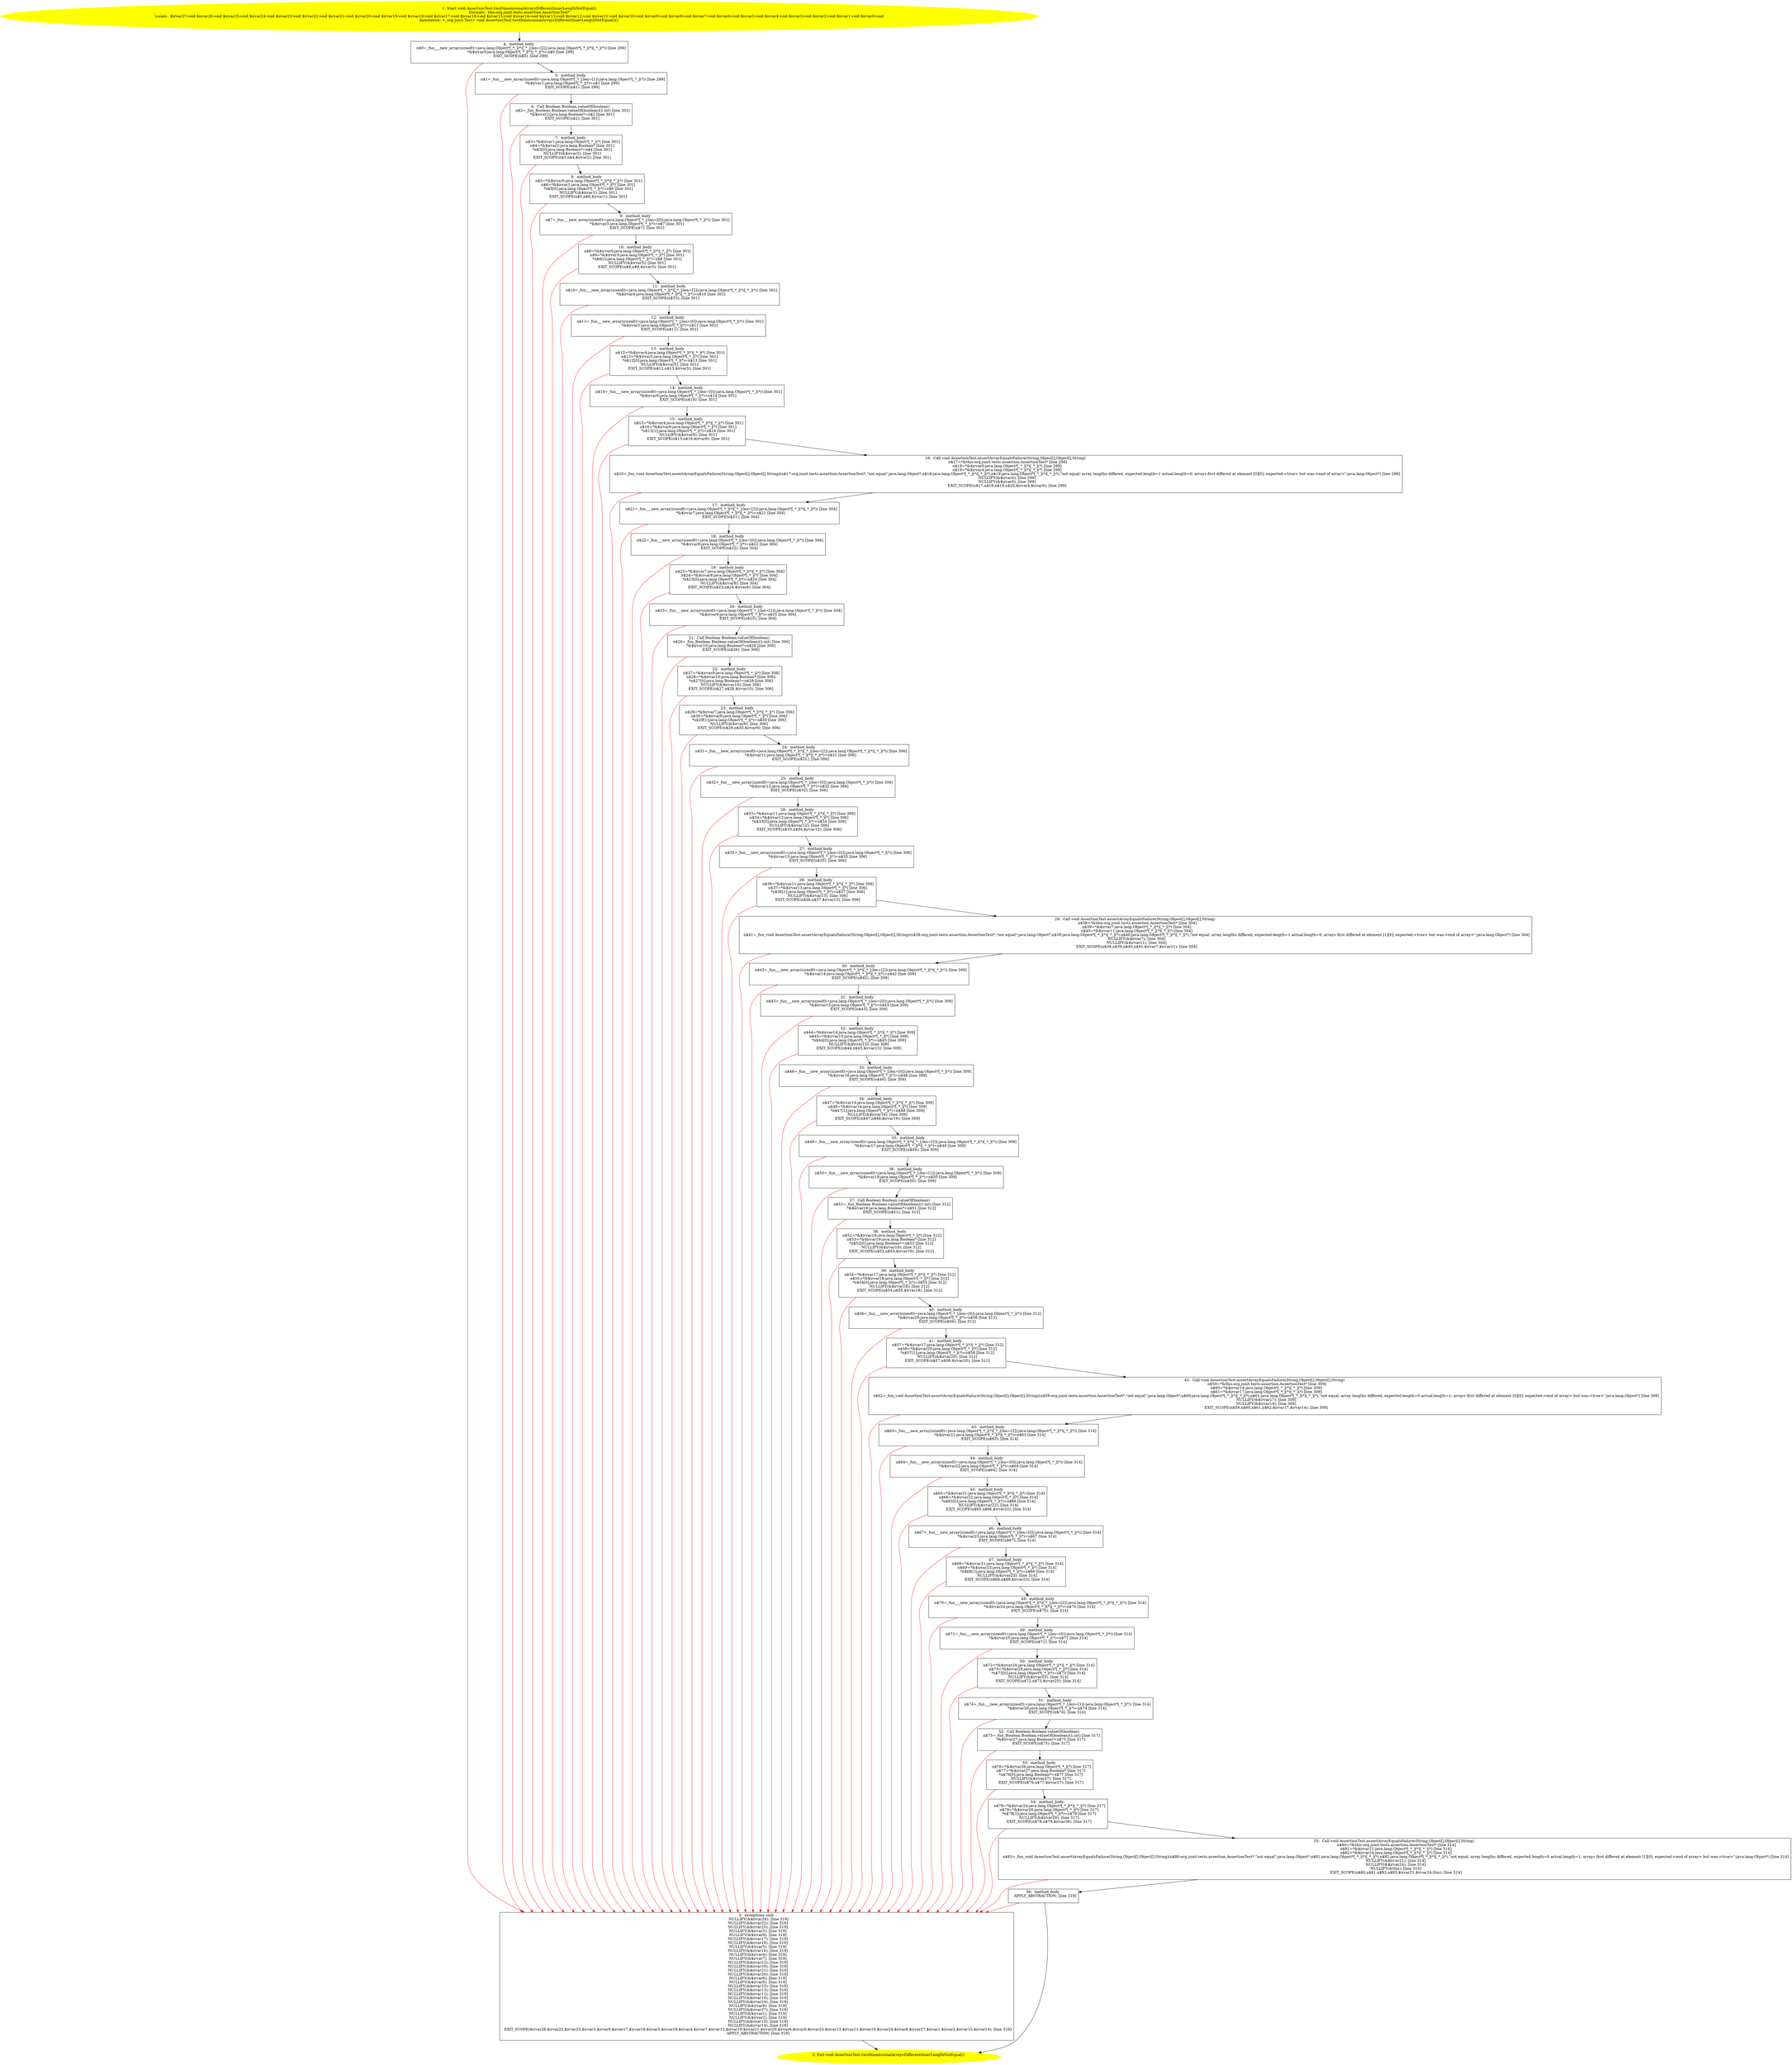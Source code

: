 /* @generated */
digraph cfg {
"org.junit.tests.assertion.AssertionTest.twoDimensionalArraysDifferentInnerLengthNotEqual():void.c1181787dd96aa5a1380b27e27a61a68_1" [label="1: Start void AssertionTest.twoDimensionalArraysDifferentInnerLengthNotEqual()\nFormals:  this:org.junit.tests.assertion.AssertionTest*\nLocals:  $irvar27:void $irvar26:void $irvar25:void $irvar24:void $irvar23:void $irvar22:void $irvar21:void $irvar20:void $irvar19:void $irvar18:void $irvar17:void $irvar16:void $irvar15:void $irvar14:void $irvar13:void $irvar12:void $irvar11:void $irvar10:void $irvar9:void $irvar8:void $irvar7:void $irvar6:void $irvar5:void $irvar4:void $irvar3:void $irvar2:void $irvar1:void $irvar0:void\nAnnotation: <_org.junit.Test> void AssertionTest.twoDimensionalArraysDifferentInnerLengthNotEqual()() \n  " color=yellow style=filled]
	

	 "org.junit.tests.assertion.AssertionTest.twoDimensionalArraysDifferentInnerLengthNotEqual():void.c1181787dd96aa5a1380b27e27a61a68_1" -> "org.junit.tests.assertion.AssertionTest.twoDimensionalArraysDifferentInnerLengthNotEqual():void.c1181787dd96aa5a1380b27e27a61a68_4" ;
"org.junit.tests.assertion.AssertionTest.twoDimensionalArraysDifferentInnerLengthNotEqual():void.c1181787dd96aa5a1380b27e27a61a68_2" [label="2: Exit void AssertionTest.twoDimensionalArraysDifferentInnerLengthNotEqual() \n  " color=yellow style=filled]
	

"org.junit.tests.assertion.AssertionTest.twoDimensionalArraysDifferentInnerLengthNotEqual():void.c1181787dd96aa5a1380b27e27a61a68_3" [label="3:  exceptions sink \n   NULLIFY(&$irvar26); [line 319]\n  NULLIFY(&$irvar22); [line 319]\n  NULLIFY(&$irvar25); [line 319]\n  NULLIFY(&$irvar3); [line 319]\n  NULLIFY(&$irvar9); [line 319]\n  NULLIFY(&$irvar17); [line 319]\n  NULLIFY(&$irvar18); [line 319]\n  NULLIFY(&$irvar5); [line 319]\n  NULLIFY(&$irvar16); [line 319]\n  NULLIFY(&$irvar4); [line 319]\n  NULLIFY(&$irvar7); [line 319]\n  NULLIFY(&$irvar12); [line 319]\n  NULLIFY(&$irvar19); [line 319]\n  NULLIFY(&$irvar21); [line 319]\n  NULLIFY(&$irvar20); [line 319]\n  NULLIFY(&$irvar6); [line 319]\n  NULLIFY(&$irvar0); [line 319]\n  NULLIFY(&$irvar23); [line 319]\n  NULLIFY(&$irvar13); [line 319]\n  NULLIFY(&$irvar11); [line 319]\n  NULLIFY(&$irvar10); [line 319]\n  NULLIFY(&$irvar24); [line 319]\n  NULLIFY(&$irvar8); [line 319]\n  NULLIFY(&$irvar27); [line 319]\n  NULLIFY(&$irvar1); [line 319]\n  NULLIFY(&$irvar2); [line 319]\n  NULLIFY(&$irvar15); [line 319]\n  NULLIFY(&$irvar14); [line 319]\n  EXIT_SCOPE($irvar26,$irvar22,$irvar25,$irvar3,$irvar9,$irvar17,$irvar18,$irvar5,$irvar16,$irvar4,$irvar7,$irvar12,$irvar19,$irvar21,$irvar20,$irvar6,$irvar0,$irvar23,$irvar13,$irvar11,$irvar10,$irvar24,$irvar8,$irvar27,$irvar1,$irvar2,$irvar15,$irvar14); [line 319]\n  APPLY_ABSTRACTION; [line 319]\n " shape="box"]
	

	 "org.junit.tests.assertion.AssertionTest.twoDimensionalArraysDifferentInnerLengthNotEqual():void.c1181787dd96aa5a1380b27e27a61a68_3" -> "org.junit.tests.assertion.AssertionTest.twoDimensionalArraysDifferentInnerLengthNotEqual():void.c1181787dd96aa5a1380b27e27a61a68_2" ;
"org.junit.tests.assertion.AssertionTest.twoDimensionalArraysDifferentInnerLengthNotEqual():void.c1181787dd96aa5a1380b27e27a61a68_4" [label="4:  method_body \n   n$0=_fun___new_array(sizeof(t=java.lang.Object*[_*_](*)[_*_];len=[2]):java.lang.Object*[_*_](*)[_*_](*)) [line 299]\n  *&$irvar0:java.lang.Object*[_*_](*)[_*_](*)=n$0 [line 299]\n  EXIT_SCOPE(n$0); [line 299]\n " shape="box"]
	

	 "org.junit.tests.assertion.AssertionTest.twoDimensionalArraysDifferentInnerLengthNotEqual():void.c1181787dd96aa5a1380b27e27a61a68_4" -> "org.junit.tests.assertion.AssertionTest.twoDimensionalArraysDifferentInnerLengthNotEqual():void.c1181787dd96aa5a1380b27e27a61a68_5" ;
	 "org.junit.tests.assertion.AssertionTest.twoDimensionalArraysDifferentInnerLengthNotEqual():void.c1181787dd96aa5a1380b27e27a61a68_4" -> "org.junit.tests.assertion.AssertionTest.twoDimensionalArraysDifferentInnerLengthNotEqual():void.c1181787dd96aa5a1380b27e27a61a68_3" [color="red" ];
"org.junit.tests.assertion.AssertionTest.twoDimensionalArraysDifferentInnerLengthNotEqual():void.c1181787dd96aa5a1380b27e27a61a68_5" [label="5:  method_body \n   n$1=_fun___new_array(sizeof(t=java.lang.Object*[_*_];len=[1]):java.lang.Object*[_*_](*)) [line 299]\n  *&$irvar1:java.lang.Object*[_*_](*)=n$1 [line 299]\n  EXIT_SCOPE(n$1); [line 299]\n " shape="box"]
	

	 "org.junit.tests.assertion.AssertionTest.twoDimensionalArraysDifferentInnerLengthNotEqual():void.c1181787dd96aa5a1380b27e27a61a68_5" -> "org.junit.tests.assertion.AssertionTest.twoDimensionalArraysDifferentInnerLengthNotEqual():void.c1181787dd96aa5a1380b27e27a61a68_6" ;
	 "org.junit.tests.assertion.AssertionTest.twoDimensionalArraysDifferentInnerLengthNotEqual():void.c1181787dd96aa5a1380b27e27a61a68_5" -> "org.junit.tests.assertion.AssertionTest.twoDimensionalArraysDifferentInnerLengthNotEqual():void.c1181787dd96aa5a1380b27e27a61a68_3" [color="red" ];
"org.junit.tests.assertion.AssertionTest.twoDimensionalArraysDifferentInnerLengthNotEqual():void.c1181787dd96aa5a1380b27e27a61a68_6" [label="6:  Call Boolean Boolean.valueOf(boolean) \n   n$2=_fun_Boolean Boolean.valueOf(boolean)(1:int) [line 301]\n  *&$irvar2:java.lang.Boolean*=n$2 [line 301]\n  EXIT_SCOPE(n$2); [line 301]\n " shape="box"]
	

	 "org.junit.tests.assertion.AssertionTest.twoDimensionalArraysDifferentInnerLengthNotEqual():void.c1181787dd96aa5a1380b27e27a61a68_6" -> "org.junit.tests.assertion.AssertionTest.twoDimensionalArraysDifferentInnerLengthNotEqual():void.c1181787dd96aa5a1380b27e27a61a68_7" ;
	 "org.junit.tests.assertion.AssertionTest.twoDimensionalArraysDifferentInnerLengthNotEqual():void.c1181787dd96aa5a1380b27e27a61a68_6" -> "org.junit.tests.assertion.AssertionTest.twoDimensionalArraysDifferentInnerLengthNotEqual():void.c1181787dd96aa5a1380b27e27a61a68_3" [color="red" ];
"org.junit.tests.assertion.AssertionTest.twoDimensionalArraysDifferentInnerLengthNotEqual():void.c1181787dd96aa5a1380b27e27a61a68_7" [label="7:  method_body \n   n$3=*&$irvar1:java.lang.Object*[_*_](*) [line 301]\n  n$4=*&$irvar2:java.lang.Boolean* [line 301]\n  *n$3[0]:java.lang.Boolean*=n$4 [line 301]\n  NULLIFY(&$irvar2); [line 301]\n  EXIT_SCOPE(n$3,n$4,$irvar2); [line 301]\n " shape="box"]
	

	 "org.junit.tests.assertion.AssertionTest.twoDimensionalArraysDifferentInnerLengthNotEqual():void.c1181787dd96aa5a1380b27e27a61a68_7" -> "org.junit.tests.assertion.AssertionTest.twoDimensionalArraysDifferentInnerLengthNotEqual():void.c1181787dd96aa5a1380b27e27a61a68_8" ;
	 "org.junit.tests.assertion.AssertionTest.twoDimensionalArraysDifferentInnerLengthNotEqual():void.c1181787dd96aa5a1380b27e27a61a68_7" -> "org.junit.tests.assertion.AssertionTest.twoDimensionalArraysDifferentInnerLengthNotEqual():void.c1181787dd96aa5a1380b27e27a61a68_3" [color="red" ];
"org.junit.tests.assertion.AssertionTest.twoDimensionalArraysDifferentInnerLengthNotEqual():void.c1181787dd96aa5a1380b27e27a61a68_8" [label="8:  method_body \n   n$5=*&$irvar0:java.lang.Object*[_*_](*)[_*_](*) [line 301]\n  n$6=*&$irvar1:java.lang.Object*[_*_](*) [line 301]\n  *n$5[0]:java.lang.Object*[_*_](*)=n$6 [line 301]\n  NULLIFY(&$irvar1); [line 301]\n  EXIT_SCOPE(n$5,n$6,$irvar1); [line 301]\n " shape="box"]
	

	 "org.junit.tests.assertion.AssertionTest.twoDimensionalArraysDifferentInnerLengthNotEqual():void.c1181787dd96aa5a1380b27e27a61a68_8" -> "org.junit.tests.assertion.AssertionTest.twoDimensionalArraysDifferentInnerLengthNotEqual():void.c1181787dd96aa5a1380b27e27a61a68_9" ;
	 "org.junit.tests.assertion.AssertionTest.twoDimensionalArraysDifferentInnerLengthNotEqual():void.c1181787dd96aa5a1380b27e27a61a68_8" -> "org.junit.tests.assertion.AssertionTest.twoDimensionalArraysDifferentInnerLengthNotEqual():void.c1181787dd96aa5a1380b27e27a61a68_3" [color="red" ];
"org.junit.tests.assertion.AssertionTest.twoDimensionalArraysDifferentInnerLengthNotEqual():void.c1181787dd96aa5a1380b27e27a61a68_9" [label="9:  method_body \n   n$7=_fun___new_array(sizeof(t=java.lang.Object*[_*_];len=[0]):java.lang.Object*[_*_](*)) [line 301]\n  *&$irvar3:java.lang.Object*[_*_](*)=n$7 [line 301]\n  EXIT_SCOPE(n$7); [line 301]\n " shape="box"]
	

	 "org.junit.tests.assertion.AssertionTest.twoDimensionalArraysDifferentInnerLengthNotEqual():void.c1181787dd96aa5a1380b27e27a61a68_9" -> "org.junit.tests.assertion.AssertionTest.twoDimensionalArraysDifferentInnerLengthNotEqual():void.c1181787dd96aa5a1380b27e27a61a68_10" ;
	 "org.junit.tests.assertion.AssertionTest.twoDimensionalArraysDifferentInnerLengthNotEqual():void.c1181787dd96aa5a1380b27e27a61a68_9" -> "org.junit.tests.assertion.AssertionTest.twoDimensionalArraysDifferentInnerLengthNotEqual():void.c1181787dd96aa5a1380b27e27a61a68_3" [color="red" ];
"org.junit.tests.assertion.AssertionTest.twoDimensionalArraysDifferentInnerLengthNotEqual():void.c1181787dd96aa5a1380b27e27a61a68_10" [label="10:  method_body \n   n$8=*&$irvar0:java.lang.Object*[_*_](*)[_*_](*) [line 301]\n  n$9=*&$irvar3:java.lang.Object*[_*_](*) [line 301]\n  *n$8[1]:java.lang.Object*[_*_](*)=n$9 [line 301]\n  NULLIFY(&$irvar3); [line 301]\n  EXIT_SCOPE(n$8,n$9,$irvar3); [line 301]\n " shape="box"]
	

	 "org.junit.tests.assertion.AssertionTest.twoDimensionalArraysDifferentInnerLengthNotEqual():void.c1181787dd96aa5a1380b27e27a61a68_10" -> "org.junit.tests.assertion.AssertionTest.twoDimensionalArraysDifferentInnerLengthNotEqual():void.c1181787dd96aa5a1380b27e27a61a68_11" ;
	 "org.junit.tests.assertion.AssertionTest.twoDimensionalArraysDifferentInnerLengthNotEqual():void.c1181787dd96aa5a1380b27e27a61a68_10" -> "org.junit.tests.assertion.AssertionTest.twoDimensionalArraysDifferentInnerLengthNotEqual():void.c1181787dd96aa5a1380b27e27a61a68_3" [color="red" ];
"org.junit.tests.assertion.AssertionTest.twoDimensionalArraysDifferentInnerLengthNotEqual():void.c1181787dd96aa5a1380b27e27a61a68_11" [label="11:  method_body \n   n$10=_fun___new_array(sizeof(t=java.lang.Object*[_*_](*)[_*_];len=[2]):java.lang.Object*[_*_](*)[_*_](*)) [line 301]\n  *&$irvar4:java.lang.Object*[_*_](*)[_*_](*)=n$10 [line 301]\n  EXIT_SCOPE(n$10); [line 301]\n " shape="box"]
	

	 "org.junit.tests.assertion.AssertionTest.twoDimensionalArraysDifferentInnerLengthNotEqual():void.c1181787dd96aa5a1380b27e27a61a68_11" -> "org.junit.tests.assertion.AssertionTest.twoDimensionalArraysDifferentInnerLengthNotEqual():void.c1181787dd96aa5a1380b27e27a61a68_12" ;
	 "org.junit.tests.assertion.AssertionTest.twoDimensionalArraysDifferentInnerLengthNotEqual():void.c1181787dd96aa5a1380b27e27a61a68_11" -> "org.junit.tests.assertion.AssertionTest.twoDimensionalArraysDifferentInnerLengthNotEqual():void.c1181787dd96aa5a1380b27e27a61a68_3" [color="red" ];
"org.junit.tests.assertion.AssertionTest.twoDimensionalArraysDifferentInnerLengthNotEqual():void.c1181787dd96aa5a1380b27e27a61a68_12" [label="12:  method_body \n   n$11=_fun___new_array(sizeof(t=java.lang.Object*[_*_];len=[0]):java.lang.Object*[_*_](*)) [line 301]\n  *&$irvar5:java.lang.Object*[_*_](*)=n$11 [line 301]\n  EXIT_SCOPE(n$11); [line 301]\n " shape="box"]
	

	 "org.junit.tests.assertion.AssertionTest.twoDimensionalArraysDifferentInnerLengthNotEqual():void.c1181787dd96aa5a1380b27e27a61a68_12" -> "org.junit.tests.assertion.AssertionTest.twoDimensionalArraysDifferentInnerLengthNotEqual():void.c1181787dd96aa5a1380b27e27a61a68_13" ;
	 "org.junit.tests.assertion.AssertionTest.twoDimensionalArraysDifferentInnerLengthNotEqual():void.c1181787dd96aa5a1380b27e27a61a68_12" -> "org.junit.tests.assertion.AssertionTest.twoDimensionalArraysDifferentInnerLengthNotEqual():void.c1181787dd96aa5a1380b27e27a61a68_3" [color="red" ];
"org.junit.tests.assertion.AssertionTest.twoDimensionalArraysDifferentInnerLengthNotEqual():void.c1181787dd96aa5a1380b27e27a61a68_13" [label="13:  method_body \n   n$12=*&$irvar4:java.lang.Object*[_*_](*)[_*_](*) [line 301]\n  n$13=*&$irvar5:java.lang.Object*[_*_](*) [line 301]\n  *n$12[0]:java.lang.Object*[_*_](*)=n$13 [line 301]\n  NULLIFY(&$irvar5); [line 301]\n  EXIT_SCOPE(n$12,n$13,$irvar5); [line 301]\n " shape="box"]
	

	 "org.junit.tests.assertion.AssertionTest.twoDimensionalArraysDifferentInnerLengthNotEqual():void.c1181787dd96aa5a1380b27e27a61a68_13" -> "org.junit.tests.assertion.AssertionTest.twoDimensionalArraysDifferentInnerLengthNotEqual():void.c1181787dd96aa5a1380b27e27a61a68_14" ;
	 "org.junit.tests.assertion.AssertionTest.twoDimensionalArraysDifferentInnerLengthNotEqual():void.c1181787dd96aa5a1380b27e27a61a68_13" -> "org.junit.tests.assertion.AssertionTest.twoDimensionalArraysDifferentInnerLengthNotEqual():void.c1181787dd96aa5a1380b27e27a61a68_3" [color="red" ];
"org.junit.tests.assertion.AssertionTest.twoDimensionalArraysDifferentInnerLengthNotEqual():void.c1181787dd96aa5a1380b27e27a61a68_14" [label="14:  method_body \n   n$14=_fun___new_array(sizeof(t=java.lang.Object*[_*_];len=[0]):java.lang.Object*[_*_](*)) [line 301]\n  *&$irvar6:java.lang.Object*[_*_](*)=n$14 [line 301]\n  EXIT_SCOPE(n$14); [line 301]\n " shape="box"]
	

	 "org.junit.tests.assertion.AssertionTest.twoDimensionalArraysDifferentInnerLengthNotEqual():void.c1181787dd96aa5a1380b27e27a61a68_14" -> "org.junit.tests.assertion.AssertionTest.twoDimensionalArraysDifferentInnerLengthNotEqual():void.c1181787dd96aa5a1380b27e27a61a68_15" ;
	 "org.junit.tests.assertion.AssertionTest.twoDimensionalArraysDifferentInnerLengthNotEqual():void.c1181787dd96aa5a1380b27e27a61a68_14" -> "org.junit.tests.assertion.AssertionTest.twoDimensionalArraysDifferentInnerLengthNotEqual():void.c1181787dd96aa5a1380b27e27a61a68_3" [color="red" ];
"org.junit.tests.assertion.AssertionTest.twoDimensionalArraysDifferentInnerLengthNotEqual():void.c1181787dd96aa5a1380b27e27a61a68_15" [label="15:  method_body \n   n$15=*&$irvar4:java.lang.Object*[_*_](*)[_*_](*) [line 301]\n  n$16=*&$irvar6:java.lang.Object*[_*_](*) [line 301]\n  *n$15[1]:java.lang.Object*[_*_](*)=n$16 [line 301]\n  NULLIFY(&$irvar6); [line 301]\n  EXIT_SCOPE(n$15,n$16,$irvar6); [line 301]\n " shape="box"]
	

	 "org.junit.tests.assertion.AssertionTest.twoDimensionalArraysDifferentInnerLengthNotEqual():void.c1181787dd96aa5a1380b27e27a61a68_15" -> "org.junit.tests.assertion.AssertionTest.twoDimensionalArraysDifferentInnerLengthNotEqual():void.c1181787dd96aa5a1380b27e27a61a68_16" ;
	 "org.junit.tests.assertion.AssertionTest.twoDimensionalArraysDifferentInnerLengthNotEqual():void.c1181787dd96aa5a1380b27e27a61a68_15" -> "org.junit.tests.assertion.AssertionTest.twoDimensionalArraysDifferentInnerLengthNotEqual():void.c1181787dd96aa5a1380b27e27a61a68_3" [color="red" ];
"org.junit.tests.assertion.AssertionTest.twoDimensionalArraysDifferentInnerLengthNotEqual():void.c1181787dd96aa5a1380b27e27a61a68_16" [label="16:  Call void AssertionTest.assertArrayEqualsFailure(String,Object[],Object[],String) \n   n$17=*&this:org.junit.tests.assertion.AssertionTest* [line 299]\n  n$18=*&$irvar0:java.lang.Object*[_*_](*)[_*_](*) [line 299]\n  n$19=*&$irvar4:java.lang.Object*[_*_](*)[_*_](*) [line 299]\n  n$20=_fun_void AssertionTest.assertArrayEqualsFailure(String,Object[],Object[],String)(n$17:org.junit.tests.assertion.AssertionTest*,\"not equal\":java.lang.Object*,n$18:java.lang.Object*[_*_](*)[_*_](*),n$19:java.lang.Object*[_*_](*)[_*_](*),\"not equal: array lengths differed, expected.length=1 actual.length=0; arrays first differed at element [0][0]; expected:<true> but was:<end of array>\":java.lang.Object*) [line 299]\n  NULLIFY(&$irvar4); [line 299]\n  NULLIFY(&$irvar0); [line 299]\n  EXIT_SCOPE(n$17,n$18,n$19,n$20,$irvar4,$irvar0); [line 299]\n " shape="box"]
	

	 "org.junit.tests.assertion.AssertionTest.twoDimensionalArraysDifferentInnerLengthNotEqual():void.c1181787dd96aa5a1380b27e27a61a68_16" -> "org.junit.tests.assertion.AssertionTest.twoDimensionalArraysDifferentInnerLengthNotEqual():void.c1181787dd96aa5a1380b27e27a61a68_17" ;
	 "org.junit.tests.assertion.AssertionTest.twoDimensionalArraysDifferentInnerLengthNotEqual():void.c1181787dd96aa5a1380b27e27a61a68_16" -> "org.junit.tests.assertion.AssertionTest.twoDimensionalArraysDifferentInnerLengthNotEqual():void.c1181787dd96aa5a1380b27e27a61a68_3" [color="red" ];
"org.junit.tests.assertion.AssertionTest.twoDimensionalArraysDifferentInnerLengthNotEqual():void.c1181787dd96aa5a1380b27e27a61a68_17" [label="17:  method_body \n   n$21=_fun___new_array(sizeof(t=java.lang.Object*[_*_](*)[_*_];len=[2]):java.lang.Object*[_*_](*)[_*_](*)) [line 304]\n  *&$irvar7:java.lang.Object*[_*_](*)[_*_](*)=n$21 [line 304]\n  EXIT_SCOPE(n$21); [line 304]\n " shape="box"]
	

	 "org.junit.tests.assertion.AssertionTest.twoDimensionalArraysDifferentInnerLengthNotEqual():void.c1181787dd96aa5a1380b27e27a61a68_17" -> "org.junit.tests.assertion.AssertionTest.twoDimensionalArraysDifferentInnerLengthNotEqual():void.c1181787dd96aa5a1380b27e27a61a68_18" ;
	 "org.junit.tests.assertion.AssertionTest.twoDimensionalArraysDifferentInnerLengthNotEqual():void.c1181787dd96aa5a1380b27e27a61a68_17" -> "org.junit.tests.assertion.AssertionTest.twoDimensionalArraysDifferentInnerLengthNotEqual():void.c1181787dd96aa5a1380b27e27a61a68_3" [color="red" ];
"org.junit.tests.assertion.AssertionTest.twoDimensionalArraysDifferentInnerLengthNotEqual():void.c1181787dd96aa5a1380b27e27a61a68_18" [label="18:  method_body \n   n$22=_fun___new_array(sizeof(t=java.lang.Object*[_*_];len=[0]):java.lang.Object*[_*_](*)) [line 304]\n  *&$irvar8:java.lang.Object*[_*_](*)=n$22 [line 304]\n  EXIT_SCOPE(n$22); [line 304]\n " shape="box"]
	

	 "org.junit.tests.assertion.AssertionTest.twoDimensionalArraysDifferentInnerLengthNotEqual():void.c1181787dd96aa5a1380b27e27a61a68_18" -> "org.junit.tests.assertion.AssertionTest.twoDimensionalArraysDifferentInnerLengthNotEqual():void.c1181787dd96aa5a1380b27e27a61a68_19" ;
	 "org.junit.tests.assertion.AssertionTest.twoDimensionalArraysDifferentInnerLengthNotEqual():void.c1181787dd96aa5a1380b27e27a61a68_18" -> "org.junit.tests.assertion.AssertionTest.twoDimensionalArraysDifferentInnerLengthNotEqual():void.c1181787dd96aa5a1380b27e27a61a68_3" [color="red" ];
"org.junit.tests.assertion.AssertionTest.twoDimensionalArraysDifferentInnerLengthNotEqual():void.c1181787dd96aa5a1380b27e27a61a68_19" [label="19:  method_body \n   n$23=*&$irvar7:java.lang.Object*[_*_](*)[_*_](*) [line 304]\n  n$24=*&$irvar8:java.lang.Object*[_*_](*) [line 304]\n  *n$23[0]:java.lang.Object*[_*_](*)=n$24 [line 304]\n  NULLIFY(&$irvar8); [line 304]\n  EXIT_SCOPE(n$23,n$24,$irvar8); [line 304]\n " shape="box"]
	

	 "org.junit.tests.assertion.AssertionTest.twoDimensionalArraysDifferentInnerLengthNotEqual():void.c1181787dd96aa5a1380b27e27a61a68_19" -> "org.junit.tests.assertion.AssertionTest.twoDimensionalArraysDifferentInnerLengthNotEqual():void.c1181787dd96aa5a1380b27e27a61a68_20" ;
	 "org.junit.tests.assertion.AssertionTest.twoDimensionalArraysDifferentInnerLengthNotEqual():void.c1181787dd96aa5a1380b27e27a61a68_19" -> "org.junit.tests.assertion.AssertionTest.twoDimensionalArraysDifferentInnerLengthNotEqual():void.c1181787dd96aa5a1380b27e27a61a68_3" [color="red" ];
"org.junit.tests.assertion.AssertionTest.twoDimensionalArraysDifferentInnerLengthNotEqual():void.c1181787dd96aa5a1380b27e27a61a68_20" [label="20:  method_body \n   n$25=_fun___new_array(sizeof(t=java.lang.Object*[_*_];len=[1]):java.lang.Object*[_*_](*)) [line 304]\n  *&$irvar9:java.lang.Object*[_*_](*)=n$25 [line 304]\n  EXIT_SCOPE(n$25); [line 304]\n " shape="box"]
	

	 "org.junit.tests.assertion.AssertionTest.twoDimensionalArraysDifferentInnerLengthNotEqual():void.c1181787dd96aa5a1380b27e27a61a68_20" -> "org.junit.tests.assertion.AssertionTest.twoDimensionalArraysDifferentInnerLengthNotEqual():void.c1181787dd96aa5a1380b27e27a61a68_21" ;
	 "org.junit.tests.assertion.AssertionTest.twoDimensionalArraysDifferentInnerLengthNotEqual():void.c1181787dd96aa5a1380b27e27a61a68_20" -> "org.junit.tests.assertion.AssertionTest.twoDimensionalArraysDifferentInnerLengthNotEqual():void.c1181787dd96aa5a1380b27e27a61a68_3" [color="red" ];
"org.junit.tests.assertion.AssertionTest.twoDimensionalArraysDifferentInnerLengthNotEqual():void.c1181787dd96aa5a1380b27e27a61a68_21" [label="21:  Call Boolean Boolean.valueOf(boolean) \n   n$26=_fun_Boolean Boolean.valueOf(boolean)(1:int) [line 306]\n  *&$irvar10:java.lang.Boolean*=n$26 [line 306]\n  EXIT_SCOPE(n$26); [line 306]\n " shape="box"]
	

	 "org.junit.tests.assertion.AssertionTest.twoDimensionalArraysDifferentInnerLengthNotEqual():void.c1181787dd96aa5a1380b27e27a61a68_21" -> "org.junit.tests.assertion.AssertionTest.twoDimensionalArraysDifferentInnerLengthNotEqual():void.c1181787dd96aa5a1380b27e27a61a68_22" ;
	 "org.junit.tests.assertion.AssertionTest.twoDimensionalArraysDifferentInnerLengthNotEqual():void.c1181787dd96aa5a1380b27e27a61a68_21" -> "org.junit.tests.assertion.AssertionTest.twoDimensionalArraysDifferentInnerLengthNotEqual():void.c1181787dd96aa5a1380b27e27a61a68_3" [color="red" ];
"org.junit.tests.assertion.AssertionTest.twoDimensionalArraysDifferentInnerLengthNotEqual():void.c1181787dd96aa5a1380b27e27a61a68_22" [label="22:  method_body \n   n$27=*&$irvar9:java.lang.Object*[_*_](*) [line 306]\n  n$28=*&$irvar10:java.lang.Boolean* [line 306]\n  *n$27[0]:java.lang.Boolean*=n$28 [line 306]\n  NULLIFY(&$irvar10); [line 306]\n  EXIT_SCOPE(n$27,n$28,$irvar10); [line 306]\n " shape="box"]
	

	 "org.junit.tests.assertion.AssertionTest.twoDimensionalArraysDifferentInnerLengthNotEqual():void.c1181787dd96aa5a1380b27e27a61a68_22" -> "org.junit.tests.assertion.AssertionTest.twoDimensionalArraysDifferentInnerLengthNotEqual():void.c1181787dd96aa5a1380b27e27a61a68_23" ;
	 "org.junit.tests.assertion.AssertionTest.twoDimensionalArraysDifferentInnerLengthNotEqual():void.c1181787dd96aa5a1380b27e27a61a68_22" -> "org.junit.tests.assertion.AssertionTest.twoDimensionalArraysDifferentInnerLengthNotEqual():void.c1181787dd96aa5a1380b27e27a61a68_3" [color="red" ];
"org.junit.tests.assertion.AssertionTest.twoDimensionalArraysDifferentInnerLengthNotEqual():void.c1181787dd96aa5a1380b27e27a61a68_23" [label="23:  method_body \n   n$29=*&$irvar7:java.lang.Object*[_*_](*)[_*_](*) [line 306]\n  n$30=*&$irvar9:java.lang.Object*[_*_](*) [line 306]\n  *n$29[1]:java.lang.Object*[_*_](*)=n$30 [line 306]\n  NULLIFY(&$irvar9); [line 306]\n  EXIT_SCOPE(n$29,n$30,$irvar9); [line 306]\n " shape="box"]
	

	 "org.junit.tests.assertion.AssertionTest.twoDimensionalArraysDifferentInnerLengthNotEqual():void.c1181787dd96aa5a1380b27e27a61a68_23" -> "org.junit.tests.assertion.AssertionTest.twoDimensionalArraysDifferentInnerLengthNotEqual():void.c1181787dd96aa5a1380b27e27a61a68_24" ;
	 "org.junit.tests.assertion.AssertionTest.twoDimensionalArraysDifferentInnerLengthNotEqual():void.c1181787dd96aa5a1380b27e27a61a68_23" -> "org.junit.tests.assertion.AssertionTest.twoDimensionalArraysDifferentInnerLengthNotEqual():void.c1181787dd96aa5a1380b27e27a61a68_3" [color="red" ];
"org.junit.tests.assertion.AssertionTest.twoDimensionalArraysDifferentInnerLengthNotEqual():void.c1181787dd96aa5a1380b27e27a61a68_24" [label="24:  method_body \n   n$31=_fun___new_array(sizeof(t=java.lang.Object*[_*_](*)[_*_];len=[2]):java.lang.Object*[_*_](*)[_*_](*)) [line 306]\n  *&$irvar11:java.lang.Object*[_*_](*)[_*_](*)=n$31 [line 306]\n  EXIT_SCOPE(n$31); [line 306]\n " shape="box"]
	

	 "org.junit.tests.assertion.AssertionTest.twoDimensionalArraysDifferentInnerLengthNotEqual():void.c1181787dd96aa5a1380b27e27a61a68_24" -> "org.junit.tests.assertion.AssertionTest.twoDimensionalArraysDifferentInnerLengthNotEqual():void.c1181787dd96aa5a1380b27e27a61a68_25" ;
	 "org.junit.tests.assertion.AssertionTest.twoDimensionalArraysDifferentInnerLengthNotEqual():void.c1181787dd96aa5a1380b27e27a61a68_24" -> "org.junit.tests.assertion.AssertionTest.twoDimensionalArraysDifferentInnerLengthNotEqual():void.c1181787dd96aa5a1380b27e27a61a68_3" [color="red" ];
"org.junit.tests.assertion.AssertionTest.twoDimensionalArraysDifferentInnerLengthNotEqual():void.c1181787dd96aa5a1380b27e27a61a68_25" [label="25:  method_body \n   n$32=_fun___new_array(sizeof(t=java.lang.Object*[_*_];len=[0]):java.lang.Object*[_*_](*)) [line 306]\n  *&$irvar12:java.lang.Object*[_*_](*)=n$32 [line 306]\n  EXIT_SCOPE(n$32); [line 306]\n " shape="box"]
	

	 "org.junit.tests.assertion.AssertionTest.twoDimensionalArraysDifferentInnerLengthNotEqual():void.c1181787dd96aa5a1380b27e27a61a68_25" -> "org.junit.tests.assertion.AssertionTest.twoDimensionalArraysDifferentInnerLengthNotEqual():void.c1181787dd96aa5a1380b27e27a61a68_26" ;
	 "org.junit.tests.assertion.AssertionTest.twoDimensionalArraysDifferentInnerLengthNotEqual():void.c1181787dd96aa5a1380b27e27a61a68_25" -> "org.junit.tests.assertion.AssertionTest.twoDimensionalArraysDifferentInnerLengthNotEqual():void.c1181787dd96aa5a1380b27e27a61a68_3" [color="red" ];
"org.junit.tests.assertion.AssertionTest.twoDimensionalArraysDifferentInnerLengthNotEqual():void.c1181787dd96aa5a1380b27e27a61a68_26" [label="26:  method_body \n   n$33=*&$irvar11:java.lang.Object*[_*_](*)[_*_](*) [line 306]\n  n$34=*&$irvar12:java.lang.Object*[_*_](*) [line 306]\n  *n$33[0]:java.lang.Object*[_*_](*)=n$34 [line 306]\n  NULLIFY(&$irvar12); [line 306]\n  EXIT_SCOPE(n$33,n$34,$irvar12); [line 306]\n " shape="box"]
	

	 "org.junit.tests.assertion.AssertionTest.twoDimensionalArraysDifferentInnerLengthNotEqual():void.c1181787dd96aa5a1380b27e27a61a68_26" -> "org.junit.tests.assertion.AssertionTest.twoDimensionalArraysDifferentInnerLengthNotEqual():void.c1181787dd96aa5a1380b27e27a61a68_27" ;
	 "org.junit.tests.assertion.AssertionTest.twoDimensionalArraysDifferentInnerLengthNotEqual():void.c1181787dd96aa5a1380b27e27a61a68_26" -> "org.junit.tests.assertion.AssertionTest.twoDimensionalArraysDifferentInnerLengthNotEqual():void.c1181787dd96aa5a1380b27e27a61a68_3" [color="red" ];
"org.junit.tests.assertion.AssertionTest.twoDimensionalArraysDifferentInnerLengthNotEqual():void.c1181787dd96aa5a1380b27e27a61a68_27" [label="27:  method_body \n   n$35=_fun___new_array(sizeof(t=java.lang.Object*[_*_];len=[0]):java.lang.Object*[_*_](*)) [line 306]\n  *&$irvar13:java.lang.Object*[_*_](*)=n$35 [line 306]\n  EXIT_SCOPE(n$35); [line 306]\n " shape="box"]
	

	 "org.junit.tests.assertion.AssertionTest.twoDimensionalArraysDifferentInnerLengthNotEqual():void.c1181787dd96aa5a1380b27e27a61a68_27" -> "org.junit.tests.assertion.AssertionTest.twoDimensionalArraysDifferentInnerLengthNotEqual():void.c1181787dd96aa5a1380b27e27a61a68_28" ;
	 "org.junit.tests.assertion.AssertionTest.twoDimensionalArraysDifferentInnerLengthNotEqual():void.c1181787dd96aa5a1380b27e27a61a68_27" -> "org.junit.tests.assertion.AssertionTest.twoDimensionalArraysDifferentInnerLengthNotEqual():void.c1181787dd96aa5a1380b27e27a61a68_3" [color="red" ];
"org.junit.tests.assertion.AssertionTest.twoDimensionalArraysDifferentInnerLengthNotEqual():void.c1181787dd96aa5a1380b27e27a61a68_28" [label="28:  method_body \n   n$36=*&$irvar11:java.lang.Object*[_*_](*)[_*_](*) [line 306]\n  n$37=*&$irvar13:java.lang.Object*[_*_](*) [line 306]\n  *n$36[1]:java.lang.Object*[_*_](*)=n$37 [line 306]\n  NULLIFY(&$irvar13); [line 306]\n  EXIT_SCOPE(n$36,n$37,$irvar13); [line 306]\n " shape="box"]
	

	 "org.junit.tests.assertion.AssertionTest.twoDimensionalArraysDifferentInnerLengthNotEqual():void.c1181787dd96aa5a1380b27e27a61a68_28" -> "org.junit.tests.assertion.AssertionTest.twoDimensionalArraysDifferentInnerLengthNotEqual():void.c1181787dd96aa5a1380b27e27a61a68_29" ;
	 "org.junit.tests.assertion.AssertionTest.twoDimensionalArraysDifferentInnerLengthNotEqual():void.c1181787dd96aa5a1380b27e27a61a68_28" -> "org.junit.tests.assertion.AssertionTest.twoDimensionalArraysDifferentInnerLengthNotEqual():void.c1181787dd96aa5a1380b27e27a61a68_3" [color="red" ];
"org.junit.tests.assertion.AssertionTest.twoDimensionalArraysDifferentInnerLengthNotEqual():void.c1181787dd96aa5a1380b27e27a61a68_29" [label="29:  Call void AssertionTest.assertArrayEqualsFailure(String,Object[],Object[],String) \n   n$38=*&this:org.junit.tests.assertion.AssertionTest* [line 304]\n  n$39=*&$irvar7:java.lang.Object*[_*_](*)[_*_](*) [line 304]\n  n$40=*&$irvar11:java.lang.Object*[_*_](*)[_*_](*) [line 304]\n  n$41=_fun_void AssertionTest.assertArrayEqualsFailure(String,Object[],Object[],String)(n$38:org.junit.tests.assertion.AssertionTest*,\"not equal\":java.lang.Object*,n$39:java.lang.Object*[_*_](*)[_*_](*),n$40:java.lang.Object*[_*_](*)[_*_](*),\"not equal: array lengths differed, expected.length=1 actual.length=0; arrays first differed at element [1][0]; expected:<true> but was:<end of array>\":java.lang.Object*) [line 304]\n  NULLIFY(&$irvar7); [line 304]\n  NULLIFY(&$irvar11); [line 304]\n  EXIT_SCOPE(n$38,n$39,n$40,n$41,$irvar7,$irvar11); [line 304]\n " shape="box"]
	

	 "org.junit.tests.assertion.AssertionTest.twoDimensionalArraysDifferentInnerLengthNotEqual():void.c1181787dd96aa5a1380b27e27a61a68_29" -> "org.junit.tests.assertion.AssertionTest.twoDimensionalArraysDifferentInnerLengthNotEqual():void.c1181787dd96aa5a1380b27e27a61a68_30" ;
	 "org.junit.tests.assertion.AssertionTest.twoDimensionalArraysDifferentInnerLengthNotEqual():void.c1181787dd96aa5a1380b27e27a61a68_29" -> "org.junit.tests.assertion.AssertionTest.twoDimensionalArraysDifferentInnerLengthNotEqual():void.c1181787dd96aa5a1380b27e27a61a68_3" [color="red" ];
"org.junit.tests.assertion.AssertionTest.twoDimensionalArraysDifferentInnerLengthNotEqual():void.c1181787dd96aa5a1380b27e27a61a68_30" [label="30:  method_body \n   n$42=_fun___new_array(sizeof(t=java.lang.Object*[_*_](*)[_*_];len=[2]):java.lang.Object*[_*_](*)[_*_](*)) [line 309]\n  *&$irvar14:java.lang.Object*[_*_](*)[_*_](*)=n$42 [line 309]\n  EXIT_SCOPE(n$42); [line 309]\n " shape="box"]
	

	 "org.junit.tests.assertion.AssertionTest.twoDimensionalArraysDifferentInnerLengthNotEqual():void.c1181787dd96aa5a1380b27e27a61a68_30" -> "org.junit.tests.assertion.AssertionTest.twoDimensionalArraysDifferentInnerLengthNotEqual():void.c1181787dd96aa5a1380b27e27a61a68_31" ;
	 "org.junit.tests.assertion.AssertionTest.twoDimensionalArraysDifferentInnerLengthNotEqual():void.c1181787dd96aa5a1380b27e27a61a68_30" -> "org.junit.tests.assertion.AssertionTest.twoDimensionalArraysDifferentInnerLengthNotEqual():void.c1181787dd96aa5a1380b27e27a61a68_3" [color="red" ];
"org.junit.tests.assertion.AssertionTest.twoDimensionalArraysDifferentInnerLengthNotEqual():void.c1181787dd96aa5a1380b27e27a61a68_31" [label="31:  method_body \n   n$43=_fun___new_array(sizeof(t=java.lang.Object*[_*_];len=[0]):java.lang.Object*[_*_](*)) [line 309]\n  *&$irvar15:java.lang.Object*[_*_](*)=n$43 [line 309]\n  EXIT_SCOPE(n$43); [line 309]\n " shape="box"]
	

	 "org.junit.tests.assertion.AssertionTest.twoDimensionalArraysDifferentInnerLengthNotEqual():void.c1181787dd96aa5a1380b27e27a61a68_31" -> "org.junit.tests.assertion.AssertionTest.twoDimensionalArraysDifferentInnerLengthNotEqual():void.c1181787dd96aa5a1380b27e27a61a68_32" ;
	 "org.junit.tests.assertion.AssertionTest.twoDimensionalArraysDifferentInnerLengthNotEqual():void.c1181787dd96aa5a1380b27e27a61a68_31" -> "org.junit.tests.assertion.AssertionTest.twoDimensionalArraysDifferentInnerLengthNotEqual():void.c1181787dd96aa5a1380b27e27a61a68_3" [color="red" ];
"org.junit.tests.assertion.AssertionTest.twoDimensionalArraysDifferentInnerLengthNotEqual():void.c1181787dd96aa5a1380b27e27a61a68_32" [label="32:  method_body \n   n$44=*&$irvar14:java.lang.Object*[_*_](*)[_*_](*) [line 309]\n  n$45=*&$irvar15:java.lang.Object*[_*_](*) [line 309]\n  *n$44[0]:java.lang.Object*[_*_](*)=n$45 [line 309]\n  NULLIFY(&$irvar15); [line 309]\n  EXIT_SCOPE(n$44,n$45,$irvar15); [line 309]\n " shape="box"]
	

	 "org.junit.tests.assertion.AssertionTest.twoDimensionalArraysDifferentInnerLengthNotEqual():void.c1181787dd96aa5a1380b27e27a61a68_32" -> "org.junit.tests.assertion.AssertionTest.twoDimensionalArraysDifferentInnerLengthNotEqual():void.c1181787dd96aa5a1380b27e27a61a68_33" ;
	 "org.junit.tests.assertion.AssertionTest.twoDimensionalArraysDifferentInnerLengthNotEqual():void.c1181787dd96aa5a1380b27e27a61a68_32" -> "org.junit.tests.assertion.AssertionTest.twoDimensionalArraysDifferentInnerLengthNotEqual():void.c1181787dd96aa5a1380b27e27a61a68_3" [color="red" ];
"org.junit.tests.assertion.AssertionTest.twoDimensionalArraysDifferentInnerLengthNotEqual():void.c1181787dd96aa5a1380b27e27a61a68_33" [label="33:  method_body \n   n$46=_fun___new_array(sizeof(t=java.lang.Object*[_*_];len=[0]):java.lang.Object*[_*_](*)) [line 309]\n  *&$irvar16:java.lang.Object*[_*_](*)=n$46 [line 309]\n  EXIT_SCOPE(n$46); [line 309]\n " shape="box"]
	

	 "org.junit.tests.assertion.AssertionTest.twoDimensionalArraysDifferentInnerLengthNotEqual():void.c1181787dd96aa5a1380b27e27a61a68_33" -> "org.junit.tests.assertion.AssertionTest.twoDimensionalArraysDifferentInnerLengthNotEqual():void.c1181787dd96aa5a1380b27e27a61a68_34" ;
	 "org.junit.tests.assertion.AssertionTest.twoDimensionalArraysDifferentInnerLengthNotEqual():void.c1181787dd96aa5a1380b27e27a61a68_33" -> "org.junit.tests.assertion.AssertionTest.twoDimensionalArraysDifferentInnerLengthNotEqual():void.c1181787dd96aa5a1380b27e27a61a68_3" [color="red" ];
"org.junit.tests.assertion.AssertionTest.twoDimensionalArraysDifferentInnerLengthNotEqual():void.c1181787dd96aa5a1380b27e27a61a68_34" [label="34:  method_body \n   n$47=*&$irvar14:java.lang.Object*[_*_](*)[_*_](*) [line 309]\n  n$48=*&$irvar16:java.lang.Object*[_*_](*) [line 309]\n  *n$47[1]:java.lang.Object*[_*_](*)=n$48 [line 309]\n  NULLIFY(&$irvar16); [line 309]\n  EXIT_SCOPE(n$47,n$48,$irvar16); [line 309]\n " shape="box"]
	

	 "org.junit.tests.assertion.AssertionTest.twoDimensionalArraysDifferentInnerLengthNotEqual():void.c1181787dd96aa5a1380b27e27a61a68_34" -> "org.junit.tests.assertion.AssertionTest.twoDimensionalArraysDifferentInnerLengthNotEqual():void.c1181787dd96aa5a1380b27e27a61a68_35" ;
	 "org.junit.tests.assertion.AssertionTest.twoDimensionalArraysDifferentInnerLengthNotEqual():void.c1181787dd96aa5a1380b27e27a61a68_34" -> "org.junit.tests.assertion.AssertionTest.twoDimensionalArraysDifferentInnerLengthNotEqual():void.c1181787dd96aa5a1380b27e27a61a68_3" [color="red" ];
"org.junit.tests.assertion.AssertionTest.twoDimensionalArraysDifferentInnerLengthNotEqual():void.c1181787dd96aa5a1380b27e27a61a68_35" [label="35:  method_body \n   n$49=_fun___new_array(sizeof(t=java.lang.Object*[_*_](*)[_*_];len=[2]):java.lang.Object*[_*_](*)[_*_](*)) [line 309]\n  *&$irvar17:java.lang.Object*[_*_](*)[_*_](*)=n$49 [line 309]\n  EXIT_SCOPE(n$49); [line 309]\n " shape="box"]
	

	 "org.junit.tests.assertion.AssertionTest.twoDimensionalArraysDifferentInnerLengthNotEqual():void.c1181787dd96aa5a1380b27e27a61a68_35" -> "org.junit.tests.assertion.AssertionTest.twoDimensionalArraysDifferentInnerLengthNotEqual():void.c1181787dd96aa5a1380b27e27a61a68_36" ;
	 "org.junit.tests.assertion.AssertionTest.twoDimensionalArraysDifferentInnerLengthNotEqual():void.c1181787dd96aa5a1380b27e27a61a68_35" -> "org.junit.tests.assertion.AssertionTest.twoDimensionalArraysDifferentInnerLengthNotEqual():void.c1181787dd96aa5a1380b27e27a61a68_3" [color="red" ];
"org.junit.tests.assertion.AssertionTest.twoDimensionalArraysDifferentInnerLengthNotEqual():void.c1181787dd96aa5a1380b27e27a61a68_36" [label="36:  method_body \n   n$50=_fun___new_array(sizeof(t=java.lang.Object*[_*_];len=[1]):java.lang.Object*[_*_](*)) [line 309]\n  *&$irvar18:java.lang.Object*[_*_](*)=n$50 [line 309]\n  EXIT_SCOPE(n$50); [line 309]\n " shape="box"]
	

	 "org.junit.tests.assertion.AssertionTest.twoDimensionalArraysDifferentInnerLengthNotEqual():void.c1181787dd96aa5a1380b27e27a61a68_36" -> "org.junit.tests.assertion.AssertionTest.twoDimensionalArraysDifferentInnerLengthNotEqual():void.c1181787dd96aa5a1380b27e27a61a68_37" ;
	 "org.junit.tests.assertion.AssertionTest.twoDimensionalArraysDifferentInnerLengthNotEqual():void.c1181787dd96aa5a1380b27e27a61a68_36" -> "org.junit.tests.assertion.AssertionTest.twoDimensionalArraysDifferentInnerLengthNotEqual():void.c1181787dd96aa5a1380b27e27a61a68_3" [color="red" ];
"org.junit.tests.assertion.AssertionTest.twoDimensionalArraysDifferentInnerLengthNotEqual():void.c1181787dd96aa5a1380b27e27a61a68_37" [label="37:  Call Boolean Boolean.valueOf(boolean) \n   n$51=_fun_Boolean Boolean.valueOf(boolean)(1:int) [line 312]\n  *&$irvar19:java.lang.Boolean*=n$51 [line 312]\n  EXIT_SCOPE(n$51); [line 312]\n " shape="box"]
	

	 "org.junit.tests.assertion.AssertionTest.twoDimensionalArraysDifferentInnerLengthNotEqual():void.c1181787dd96aa5a1380b27e27a61a68_37" -> "org.junit.tests.assertion.AssertionTest.twoDimensionalArraysDifferentInnerLengthNotEqual():void.c1181787dd96aa5a1380b27e27a61a68_38" ;
	 "org.junit.tests.assertion.AssertionTest.twoDimensionalArraysDifferentInnerLengthNotEqual():void.c1181787dd96aa5a1380b27e27a61a68_37" -> "org.junit.tests.assertion.AssertionTest.twoDimensionalArraysDifferentInnerLengthNotEqual():void.c1181787dd96aa5a1380b27e27a61a68_3" [color="red" ];
"org.junit.tests.assertion.AssertionTest.twoDimensionalArraysDifferentInnerLengthNotEqual():void.c1181787dd96aa5a1380b27e27a61a68_38" [label="38:  method_body \n   n$52=*&$irvar18:java.lang.Object*[_*_](*) [line 312]\n  n$53=*&$irvar19:java.lang.Boolean* [line 312]\n  *n$52[0]:java.lang.Boolean*=n$53 [line 312]\n  NULLIFY(&$irvar19); [line 312]\n  EXIT_SCOPE(n$52,n$53,$irvar19); [line 312]\n " shape="box"]
	

	 "org.junit.tests.assertion.AssertionTest.twoDimensionalArraysDifferentInnerLengthNotEqual():void.c1181787dd96aa5a1380b27e27a61a68_38" -> "org.junit.tests.assertion.AssertionTest.twoDimensionalArraysDifferentInnerLengthNotEqual():void.c1181787dd96aa5a1380b27e27a61a68_39" ;
	 "org.junit.tests.assertion.AssertionTest.twoDimensionalArraysDifferentInnerLengthNotEqual():void.c1181787dd96aa5a1380b27e27a61a68_38" -> "org.junit.tests.assertion.AssertionTest.twoDimensionalArraysDifferentInnerLengthNotEqual():void.c1181787dd96aa5a1380b27e27a61a68_3" [color="red" ];
"org.junit.tests.assertion.AssertionTest.twoDimensionalArraysDifferentInnerLengthNotEqual():void.c1181787dd96aa5a1380b27e27a61a68_39" [label="39:  method_body \n   n$54=*&$irvar17:java.lang.Object*[_*_](*)[_*_](*) [line 312]\n  n$55=*&$irvar18:java.lang.Object*[_*_](*) [line 312]\n  *n$54[0]:java.lang.Object*[_*_](*)=n$55 [line 312]\n  NULLIFY(&$irvar18); [line 312]\n  EXIT_SCOPE(n$54,n$55,$irvar18); [line 312]\n " shape="box"]
	

	 "org.junit.tests.assertion.AssertionTest.twoDimensionalArraysDifferentInnerLengthNotEqual():void.c1181787dd96aa5a1380b27e27a61a68_39" -> "org.junit.tests.assertion.AssertionTest.twoDimensionalArraysDifferentInnerLengthNotEqual():void.c1181787dd96aa5a1380b27e27a61a68_40" ;
	 "org.junit.tests.assertion.AssertionTest.twoDimensionalArraysDifferentInnerLengthNotEqual():void.c1181787dd96aa5a1380b27e27a61a68_39" -> "org.junit.tests.assertion.AssertionTest.twoDimensionalArraysDifferentInnerLengthNotEqual():void.c1181787dd96aa5a1380b27e27a61a68_3" [color="red" ];
"org.junit.tests.assertion.AssertionTest.twoDimensionalArraysDifferentInnerLengthNotEqual():void.c1181787dd96aa5a1380b27e27a61a68_40" [label="40:  method_body \n   n$56=_fun___new_array(sizeof(t=java.lang.Object*[_*_];len=[0]):java.lang.Object*[_*_](*)) [line 312]\n  *&$irvar20:java.lang.Object*[_*_](*)=n$56 [line 312]\n  EXIT_SCOPE(n$56); [line 312]\n " shape="box"]
	

	 "org.junit.tests.assertion.AssertionTest.twoDimensionalArraysDifferentInnerLengthNotEqual():void.c1181787dd96aa5a1380b27e27a61a68_40" -> "org.junit.tests.assertion.AssertionTest.twoDimensionalArraysDifferentInnerLengthNotEqual():void.c1181787dd96aa5a1380b27e27a61a68_41" ;
	 "org.junit.tests.assertion.AssertionTest.twoDimensionalArraysDifferentInnerLengthNotEqual():void.c1181787dd96aa5a1380b27e27a61a68_40" -> "org.junit.tests.assertion.AssertionTest.twoDimensionalArraysDifferentInnerLengthNotEqual():void.c1181787dd96aa5a1380b27e27a61a68_3" [color="red" ];
"org.junit.tests.assertion.AssertionTest.twoDimensionalArraysDifferentInnerLengthNotEqual():void.c1181787dd96aa5a1380b27e27a61a68_41" [label="41:  method_body \n   n$57=*&$irvar17:java.lang.Object*[_*_](*)[_*_](*) [line 312]\n  n$58=*&$irvar20:java.lang.Object*[_*_](*) [line 312]\n  *n$57[1]:java.lang.Object*[_*_](*)=n$58 [line 312]\n  NULLIFY(&$irvar20); [line 312]\n  EXIT_SCOPE(n$57,n$58,$irvar20); [line 312]\n " shape="box"]
	

	 "org.junit.tests.assertion.AssertionTest.twoDimensionalArraysDifferentInnerLengthNotEqual():void.c1181787dd96aa5a1380b27e27a61a68_41" -> "org.junit.tests.assertion.AssertionTest.twoDimensionalArraysDifferentInnerLengthNotEqual():void.c1181787dd96aa5a1380b27e27a61a68_42" ;
	 "org.junit.tests.assertion.AssertionTest.twoDimensionalArraysDifferentInnerLengthNotEqual():void.c1181787dd96aa5a1380b27e27a61a68_41" -> "org.junit.tests.assertion.AssertionTest.twoDimensionalArraysDifferentInnerLengthNotEqual():void.c1181787dd96aa5a1380b27e27a61a68_3" [color="red" ];
"org.junit.tests.assertion.AssertionTest.twoDimensionalArraysDifferentInnerLengthNotEqual():void.c1181787dd96aa5a1380b27e27a61a68_42" [label="42:  Call void AssertionTest.assertArrayEqualsFailure(String,Object[],Object[],String) \n   n$59=*&this:org.junit.tests.assertion.AssertionTest* [line 309]\n  n$60=*&$irvar14:java.lang.Object*[_*_](*)[_*_](*) [line 309]\n  n$61=*&$irvar17:java.lang.Object*[_*_](*)[_*_](*) [line 309]\n  n$62=_fun_void AssertionTest.assertArrayEqualsFailure(String,Object[],Object[],String)(n$59:org.junit.tests.assertion.AssertionTest*,\"not equal\":java.lang.Object*,n$60:java.lang.Object*[_*_](*)[_*_](*),n$61:java.lang.Object*[_*_](*)[_*_](*),\"not equal: array lengths differed, expected.length=0 actual.length=1; arrays first differed at element [0][0]; expected:<end of array> but was:<true>\":java.lang.Object*) [line 309]\n  NULLIFY(&$irvar17); [line 309]\n  NULLIFY(&$irvar14); [line 309]\n  EXIT_SCOPE(n$59,n$60,n$61,n$62,$irvar17,$irvar14); [line 309]\n " shape="box"]
	

	 "org.junit.tests.assertion.AssertionTest.twoDimensionalArraysDifferentInnerLengthNotEqual():void.c1181787dd96aa5a1380b27e27a61a68_42" -> "org.junit.tests.assertion.AssertionTest.twoDimensionalArraysDifferentInnerLengthNotEqual():void.c1181787dd96aa5a1380b27e27a61a68_43" ;
	 "org.junit.tests.assertion.AssertionTest.twoDimensionalArraysDifferentInnerLengthNotEqual():void.c1181787dd96aa5a1380b27e27a61a68_42" -> "org.junit.tests.assertion.AssertionTest.twoDimensionalArraysDifferentInnerLengthNotEqual():void.c1181787dd96aa5a1380b27e27a61a68_3" [color="red" ];
"org.junit.tests.assertion.AssertionTest.twoDimensionalArraysDifferentInnerLengthNotEqual():void.c1181787dd96aa5a1380b27e27a61a68_43" [label="43:  method_body \n   n$63=_fun___new_array(sizeof(t=java.lang.Object*[_*_](*)[_*_];len=[2]):java.lang.Object*[_*_](*)[_*_](*)) [line 314]\n  *&$irvar21:java.lang.Object*[_*_](*)[_*_](*)=n$63 [line 314]\n  EXIT_SCOPE(n$63); [line 314]\n " shape="box"]
	

	 "org.junit.tests.assertion.AssertionTest.twoDimensionalArraysDifferentInnerLengthNotEqual():void.c1181787dd96aa5a1380b27e27a61a68_43" -> "org.junit.tests.assertion.AssertionTest.twoDimensionalArraysDifferentInnerLengthNotEqual():void.c1181787dd96aa5a1380b27e27a61a68_44" ;
	 "org.junit.tests.assertion.AssertionTest.twoDimensionalArraysDifferentInnerLengthNotEqual():void.c1181787dd96aa5a1380b27e27a61a68_43" -> "org.junit.tests.assertion.AssertionTest.twoDimensionalArraysDifferentInnerLengthNotEqual():void.c1181787dd96aa5a1380b27e27a61a68_3" [color="red" ];
"org.junit.tests.assertion.AssertionTest.twoDimensionalArraysDifferentInnerLengthNotEqual():void.c1181787dd96aa5a1380b27e27a61a68_44" [label="44:  method_body \n   n$64=_fun___new_array(sizeof(t=java.lang.Object*[_*_];len=[0]):java.lang.Object*[_*_](*)) [line 314]\n  *&$irvar22:java.lang.Object*[_*_](*)=n$64 [line 314]\n  EXIT_SCOPE(n$64); [line 314]\n " shape="box"]
	

	 "org.junit.tests.assertion.AssertionTest.twoDimensionalArraysDifferentInnerLengthNotEqual():void.c1181787dd96aa5a1380b27e27a61a68_44" -> "org.junit.tests.assertion.AssertionTest.twoDimensionalArraysDifferentInnerLengthNotEqual():void.c1181787dd96aa5a1380b27e27a61a68_45" ;
	 "org.junit.tests.assertion.AssertionTest.twoDimensionalArraysDifferentInnerLengthNotEqual():void.c1181787dd96aa5a1380b27e27a61a68_44" -> "org.junit.tests.assertion.AssertionTest.twoDimensionalArraysDifferentInnerLengthNotEqual():void.c1181787dd96aa5a1380b27e27a61a68_3" [color="red" ];
"org.junit.tests.assertion.AssertionTest.twoDimensionalArraysDifferentInnerLengthNotEqual():void.c1181787dd96aa5a1380b27e27a61a68_45" [label="45:  method_body \n   n$65=*&$irvar21:java.lang.Object*[_*_](*)[_*_](*) [line 314]\n  n$66=*&$irvar22:java.lang.Object*[_*_](*) [line 314]\n  *n$65[0]:java.lang.Object*[_*_](*)=n$66 [line 314]\n  NULLIFY(&$irvar22); [line 314]\n  EXIT_SCOPE(n$65,n$66,$irvar22); [line 314]\n " shape="box"]
	

	 "org.junit.tests.assertion.AssertionTest.twoDimensionalArraysDifferentInnerLengthNotEqual():void.c1181787dd96aa5a1380b27e27a61a68_45" -> "org.junit.tests.assertion.AssertionTest.twoDimensionalArraysDifferentInnerLengthNotEqual():void.c1181787dd96aa5a1380b27e27a61a68_46" ;
	 "org.junit.tests.assertion.AssertionTest.twoDimensionalArraysDifferentInnerLengthNotEqual():void.c1181787dd96aa5a1380b27e27a61a68_45" -> "org.junit.tests.assertion.AssertionTest.twoDimensionalArraysDifferentInnerLengthNotEqual():void.c1181787dd96aa5a1380b27e27a61a68_3" [color="red" ];
"org.junit.tests.assertion.AssertionTest.twoDimensionalArraysDifferentInnerLengthNotEqual():void.c1181787dd96aa5a1380b27e27a61a68_46" [label="46:  method_body \n   n$67=_fun___new_array(sizeof(t=java.lang.Object*[_*_];len=[0]):java.lang.Object*[_*_](*)) [line 314]\n  *&$irvar23:java.lang.Object*[_*_](*)=n$67 [line 314]\n  EXIT_SCOPE(n$67); [line 314]\n " shape="box"]
	

	 "org.junit.tests.assertion.AssertionTest.twoDimensionalArraysDifferentInnerLengthNotEqual():void.c1181787dd96aa5a1380b27e27a61a68_46" -> "org.junit.tests.assertion.AssertionTest.twoDimensionalArraysDifferentInnerLengthNotEqual():void.c1181787dd96aa5a1380b27e27a61a68_47" ;
	 "org.junit.tests.assertion.AssertionTest.twoDimensionalArraysDifferentInnerLengthNotEqual():void.c1181787dd96aa5a1380b27e27a61a68_46" -> "org.junit.tests.assertion.AssertionTest.twoDimensionalArraysDifferentInnerLengthNotEqual():void.c1181787dd96aa5a1380b27e27a61a68_3" [color="red" ];
"org.junit.tests.assertion.AssertionTest.twoDimensionalArraysDifferentInnerLengthNotEqual():void.c1181787dd96aa5a1380b27e27a61a68_47" [label="47:  method_body \n   n$68=*&$irvar21:java.lang.Object*[_*_](*)[_*_](*) [line 314]\n  n$69=*&$irvar23:java.lang.Object*[_*_](*) [line 314]\n  *n$68[1]:java.lang.Object*[_*_](*)=n$69 [line 314]\n  NULLIFY(&$irvar23); [line 314]\n  EXIT_SCOPE(n$68,n$69,$irvar23); [line 314]\n " shape="box"]
	

	 "org.junit.tests.assertion.AssertionTest.twoDimensionalArraysDifferentInnerLengthNotEqual():void.c1181787dd96aa5a1380b27e27a61a68_47" -> "org.junit.tests.assertion.AssertionTest.twoDimensionalArraysDifferentInnerLengthNotEqual():void.c1181787dd96aa5a1380b27e27a61a68_48" ;
	 "org.junit.tests.assertion.AssertionTest.twoDimensionalArraysDifferentInnerLengthNotEqual():void.c1181787dd96aa5a1380b27e27a61a68_47" -> "org.junit.tests.assertion.AssertionTest.twoDimensionalArraysDifferentInnerLengthNotEqual():void.c1181787dd96aa5a1380b27e27a61a68_3" [color="red" ];
"org.junit.tests.assertion.AssertionTest.twoDimensionalArraysDifferentInnerLengthNotEqual():void.c1181787dd96aa5a1380b27e27a61a68_48" [label="48:  method_body \n   n$70=_fun___new_array(sizeof(t=java.lang.Object*[_*_](*)[_*_];len=[2]):java.lang.Object*[_*_](*)[_*_](*)) [line 314]\n  *&$irvar24:java.lang.Object*[_*_](*)[_*_](*)=n$70 [line 314]\n  EXIT_SCOPE(n$70); [line 314]\n " shape="box"]
	

	 "org.junit.tests.assertion.AssertionTest.twoDimensionalArraysDifferentInnerLengthNotEqual():void.c1181787dd96aa5a1380b27e27a61a68_48" -> "org.junit.tests.assertion.AssertionTest.twoDimensionalArraysDifferentInnerLengthNotEqual():void.c1181787dd96aa5a1380b27e27a61a68_49" ;
	 "org.junit.tests.assertion.AssertionTest.twoDimensionalArraysDifferentInnerLengthNotEqual():void.c1181787dd96aa5a1380b27e27a61a68_48" -> "org.junit.tests.assertion.AssertionTest.twoDimensionalArraysDifferentInnerLengthNotEqual():void.c1181787dd96aa5a1380b27e27a61a68_3" [color="red" ];
"org.junit.tests.assertion.AssertionTest.twoDimensionalArraysDifferentInnerLengthNotEqual():void.c1181787dd96aa5a1380b27e27a61a68_49" [label="49:  method_body \n   n$71=_fun___new_array(sizeof(t=java.lang.Object*[_*_];len=[0]):java.lang.Object*[_*_](*)) [line 314]\n  *&$irvar25:java.lang.Object*[_*_](*)=n$71 [line 314]\n  EXIT_SCOPE(n$71); [line 314]\n " shape="box"]
	

	 "org.junit.tests.assertion.AssertionTest.twoDimensionalArraysDifferentInnerLengthNotEqual():void.c1181787dd96aa5a1380b27e27a61a68_49" -> "org.junit.tests.assertion.AssertionTest.twoDimensionalArraysDifferentInnerLengthNotEqual():void.c1181787dd96aa5a1380b27e27a61a68_50" ;
	 "org.junit.tests.assertion.AssertionTest.twoDimensionalArraysDifferentInnerLengthNotEqual():void.c1181787dd96aa5a1380b27e27a61a68_49" -> "org.junit.tests.assertion.AssertionTest.twoDimensionalArraysDifferentInnerLengthNotEqual():void.c1181787dd96aa5a1380b27e27a61a68_3" [color="red" ];
"org.junit.tests.assertion.AssertionTest.twoDimensionalArraysDifferentInnerLengthNotEqual():void.c1181787dd96aa5a1380b27e27a61a68_50" [label="50:  method_body \n   n$72=*&$irvar24:java.lang.Object*[_*_](*)[_*_](*) [line 314]\n  n$73=*&$irvar25:java.lang.Object*[_*_](*) [line 314]\n  *n$72[0]:java.lang.Object*[_*_](*)=n$73 [line 314]\n  NULLIFY(&$irvar25); [line 314]\n  EXIT_SCOPE(n$72,n$73,$irvar25); [line 314]\n " shape="box"]
	

	 "org.junit.tests.assertion.AssertionTest.twoDimensionalArraysDifferentInnerLengthNotEqual():void.c1181787dd96aa5a1380b27e27a61a68_50" -> "org.junit.tests.assertion.AssertionTest.twoDimensionalArraysDifferentInnerLengthNotEqual():void.c1181787dd96aa5a1380b27e27a61a68_51" ;
	 "org.junit.tests.assertion.AssertionTest.twoDimensionalArraysDifferentInnerLengthNotEqual():void.c1181787dd96aa5a1380b27e27a61a68_50" -> "org.junit.tests.assertion.AssertionTest.twoDimensionalArraysDifferentInnerLengthNotEqual():void.c1181787dd96aa5a1380b27e27a61a68_3" [color="red" ];
"org.junit.tests.assertion.AssertionTest.twoDimensionalArraysDifferentInnerLengthNotEqual():void.c1181787dd96aa5a1380b27e27a61a68_51" [label="51:  method_body \n   n$74=_fun___new_array(sizeof(t=java.lang.Object*[_*_];len=[1]):java.lang.Object*[_*_](*)) [line 314]\n  *&$irvar26:java.lang.Object*[_*_](*)=n$74 [line 314]\n  EXIT_SCOPE(n$74); [line 314]\n " shape="box"]
	

	 "org.junit.tests.assertion.AssertionTest.twoDimensionalArraysDifferentInnerLengthNotEqual():void.c1181787dd96aa5a1380b27e27a61a68_51" -> "org.junit.tests.assertion.AssertionTest.twoDimensionalArraysDifferentInnerLengthNotEqual():void.c1181787dd96aa5a1380b27e27a61a68_52" ;
	 "org.junit.tests.assertion.AssertionTest.twoDimensionalArraysDifferentInnerLengthNotEqual():void.c1181787dd96aa5a1380b27e27a61a68_51" -> "org.junit.tests.assertion.AssertionTest.twoDimensionalArraysDifferentInnerLengthNotEqual():void.c1181787dd96aa5a1380b27e27a61a68_3" [color="red" ];
"org.junit.tests.assertion.AssertionTest.twoDimensionalArraysDifferentInnerLengthNotEqual():void.c1181787dd96aa5a1380b27e27a61a68_52" [label="52:  Call Boolean Boolean.valueOf(boolean) \n   n$75=_fun_Boolean Boolean.valueOf(boolean)(1:int) [line 317]\n  *&$irvar27:java.lang.Boolean*=n$75 [line 317]\n  EXIT_SCOPE(n$75); [line 317]\n " shape="box"]
	

	 "org.junit.tests.assertion.AssertionTest.twoDimensionalArraysDifferentInnerLengthNotEqual():void.c1181787dd96aa5a1380b27e27a61a68_52" -> "org.junit.tests.assertion.AssertionTest.twoDimensionalArraysDifferentInnerLengthNotEqual():void.c1181787dd96aa5a1380b27e27a61a68_53" ;
	 "org.junit.tests.assertion.AssertionTest.twoDimensionalArraysDifferentInnerLengthNotEqual():void.c1181787dd96aa5a1380b27e27a61a68_52" -> "org.junit.tests.assertion.AssertionTest.twoDimensionalArraysDifferentInnerLengthNotEqual():void.c1181787dd96aa5a1380b27e27a61a68_3" [color="red" ];
"org.junit.tests.assertion.AssertionTest.twoDimensionalArraysDifferentInnerLengthNotEqual():void.c1181787dd96aa5a1380b27e27a61a68_53" [label="53:  method_body \n   n$76=*&$irvar26:java.lang.Object*[_*_](*) [line 317]\n  n$77=*&$irvar27:java.lang.Boolean* [line 317]\n  *n$76[0]:java.lang.Boolean*=n$77 [line 317]\n  NULLIFY(&$irvar27); [line 317]\n  EXIT_SCOPE(n$76,n$77,$irvar27); [line 317]\n " shape="box"]
	

	 "org.junit.tests.assertion.AssertionTest.twoDimensionalArraysDifferentInnerLengthNotEqual():void.c1181787dd96aa5a1380b27e27a61a68_53" -> "org.junit.tests.assertion.AssertionTest.twoDimensionalArraysDifferentInnerLengthNotEqual():void.c1181787dd96aa5a1380b27e27a61a68_54" ;
	 "org.junit.tests.assertion.AssertionTest.twoDimensionalArraysDifferentInnerLengthNotEqual():void.c1181787dd96aa5a1380b27e27a61a68_53" -> "org.junit.tests.assertion.AssertionTest.twoDimensionalArraysDifferentInnerLengthNotEqual():void.c1181787dd96aa5a1380b27e27a61a68_3" [color="red" ];
"org.junit.tests.assertion.AssertionTest.twoDimensionalArraysDifferentInnerLengthNotEqual():void.c1181787dd96aa5a1380b27e27a61a68_54" [label="54:  method_body \n   n$78=*&$irvar24:java.lang.Object*[_*_](*)[_*_](*) [line 317]\n  n$79=*&$irvar26:java.lang.Object*[_*_](*) [line 317]\n  *n$78[1]:java.lang.Object*[_*_](*)=n$79 [line 317]\n  NULLIFY(&$irvar26); [line 317]\n  EXIT_SCOPE(n$78,n$79,$irvar26); [line 317]\n " shape="box"]
	

	 "org.junit.tests.assertion.AssertionTest.twoDimensionalArraysDifferentInnerLengthNotEqual():void.c1181787dd96aa5a1380b27e27a61a68_54" -> "org.junit.tests.assertion.AssertionTest.twoDimensionalArraysDifferentInnerLengthNotEqual():void.c1181787dd96aa5a1380b27e27a61a68_55" ;
	 "org.junit.tests.assertion.AssertionTest.twoDimensionalArraysDifferentInnerLengthNotEqual():void.c1181787dd96aa5a1380b27e27a61a68_54" -> "org.junit.tests.assertion.AssertionTest.twoDimensionalArraysDifferentInnerLengthNotEqual():void.c1181787dd96aa5a1380b27e27a61a68_3" [color="red" ];
"org.junit.tests.assertion.AssertionTest.twoDimensionalArraysDifferentInnerLengthNotEqual():void.c1181787dd96aa5a1380b27e27a61a68_55" [label="55:  Call void AssertionTest.assertArrayEqualsFailure(String,Object[],Object[],String) \n   n$80=*&this:org.junit.tests.assertion.AssertionTest* [line 314]\n  n$81=*&$irvar21:java.lang.Object*[_*_](*)[_*_](*) [line 314]\n  n$82=*&$irvar24:java.lang.Object*[_*_](*)[_*_](*) [line 314]\n  n$83=_fun_void AssertionTest.assertArrayEqualsFailure(String,Object[],Object[],String)(n$80:org.junit.tests.assertion.AssertionTest*,\"not equal\":java.lang.Object*,n$81:java.lang.Object*[_*_](*)[_*_](*),n$82:java.lang.Object*[_*_](*)[_*_](*),\"not equal: array lengths differed, expected.length=0 actual.length=1; arrays first differed at element [1][0]; expected:<end of array> but was:<true>\":java.lang.Object*) [line 314]\n  NULLIFY(&$irvar21); [line 314]\n  NULLIFY(&$irvar24); [line 314]\n  NULLIFY(&this); [line 314]\n  EXIT_SCOPE(n$80,n$81,n$82,n$83,$irvar21,$irvar24,this); [line 314]\n " shape="box"]
	

	 "org.junit.tests.assertion.AssertionTest.twoDimensionalArraysDifferentInnerLengthNotEqual():void.c1181787dd96aa5a1380b27e27a61a68_55" -> "org.junit.tests.assertion.AssertionTest.twoDimensionalArraysDifferentInnerLengthNotEqual():void.c1181787dd96aa5a1380b27e27a61a68_56" ;
	 "org.junit.tests.assertion.AssertionTest.twoDimensionalArraysDifferentInnerLengthNotEqual():void.c1181787dd96aa5a1380b27e27a61a68_55" -> "org.junit.tests.assertion.AssertionTest.twoDimensionalArraysDifferentInnerLengthNotEqual():void.c1181787dd96aa5a1380b27e27a61a68_3" [color="red" ];
"org.junit.tests.assertion.AssertionTest.twoDimensionalArraysDifferentInnerLengthNotEqual():void.c1181787dd96aa5a1380b27e27a61a68_56" [label="56:  method_body \n   APPLY_ABSTRACTION; [line 319]\n " shape="box"]
	

	 "org.junit.tests.assertion.AssertionTest.twoDimensionalArraysDifferentInnerLengthNotEqual():void.c1181787dd96aa5a1380b27e27a61a68_56" -> "org.junit.tests.assertion.AssertionTest.twoDimensionalArraysDifferentInnerLengthNotEqual():void.c1181787dd96aa5a1380b27e27a61a68_2" ;
	 "org.junit.tests.assertion.AssertionTest.twoDimensionalArraysDifferentInnerLengthNotEqual():void.c1181787dd96aa5a1380b27e27a61a68_56" -> "org.junit.tests.assertion.AssertionTest.twoDimensionalArraysDifferentInnerLengthNotEqual():void.c1181787dd96aa5a1380b27e27a61a68_3" [color="red" ];
}
